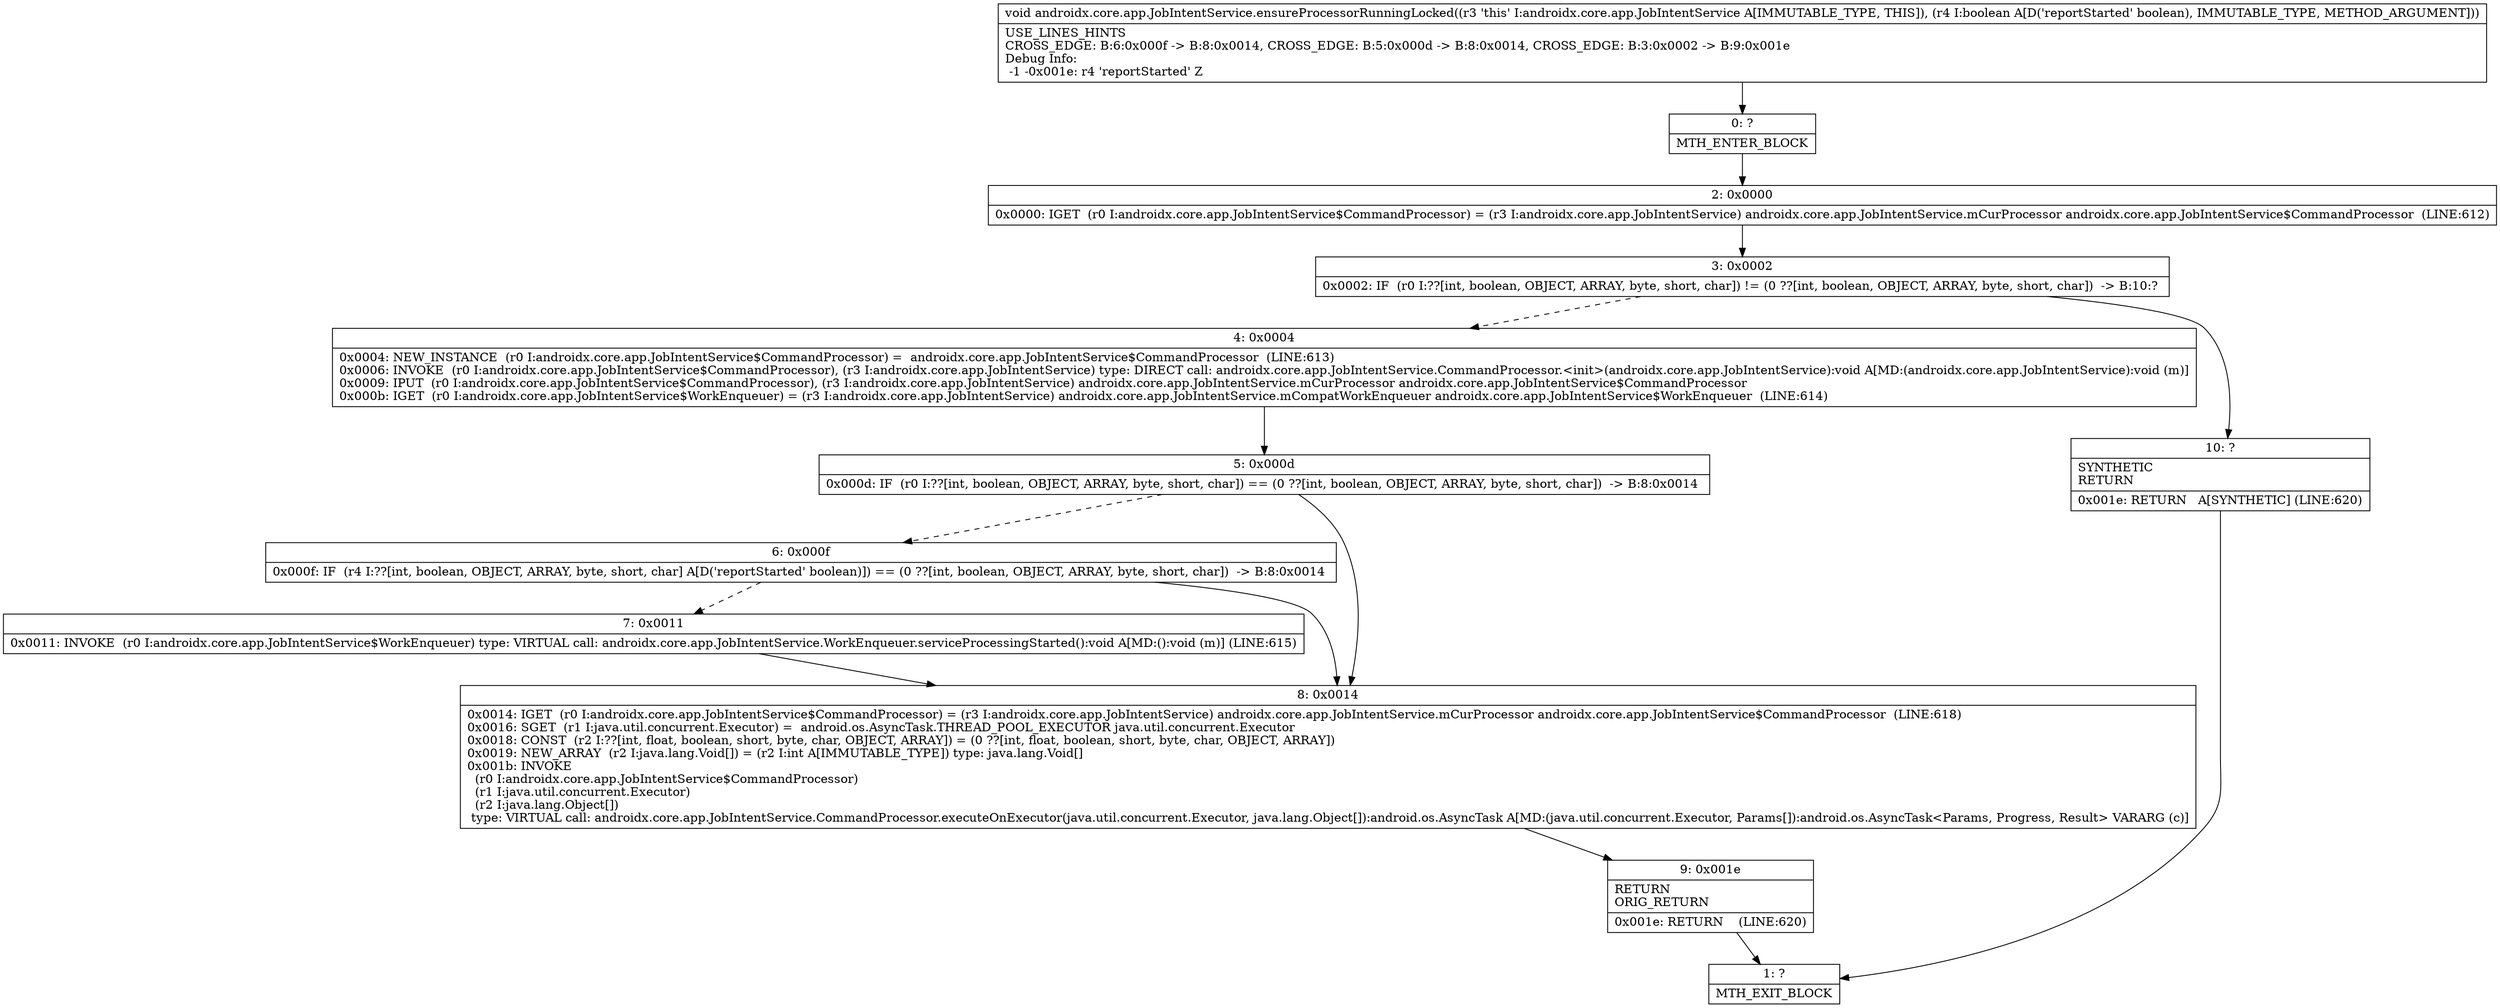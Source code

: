 digraph "CFG forandroidx.core.app.JobIntentService.ensureProcessorRunningLocked(Z)V" {
Node_0 [shape=record,label="{0\:\ ?|MTH_ENTER_BLOCK\l}"];
Node_2 [shape=record,label="{2\:\ 0x0000|0x0000: IGET  (r0 I:androidx.core.app.JobIntentService$CommandProcessor) = (r3 I:androidx.core.app.JobIntentService) androidx.core.app.JobIntentService.mCurProcessor androidx.core.app.JobIntentService$CommandProcessor  (LINE:612)\l}"];
Node_3 [shape=record,label="{3\:\ 0x0002|0x0002: IF  (r0 I:??[int, boolean, OBJECT, ARRAY, byte, short, char]) != (0 ??[int, boolean, OBJECT, ARRAY, byte, short, char])  \-\> B:10:? \l}"];
Node_4 [shape=record,label="{4\:\ 0x0004|0x0004: NEW_INSTANCE  (r0 I:androidx.core.app.JobIntentService$CommandProcessor) =  androidx.core.app.JobIntentService$CommandProcessor  (LINE:613)\l0x0006: INVOKE  (r0 I:androidx.core.app.JobIntentService$CommandProcessor), (r3 I:androidx.core.app.JobIntentService) type: DIRECT call: androidx.core.app.JobIntentService.CommandProcessor.\<init\>(androidx.core.app.JobIntentService):void A[MD:(androidx.core.app.JobIntentService):void (m)]\l0x0009: IPUT  (r0 I:androidx.core.app.JobIntentService$CommandProcessor), (r3 I:androidx.core.app.JobIntentService) androidx.core.app.JobIntentService.mCurProcessor androidx.core.app.JobIntentService$CommandProcessor \l0x000b: IGET  (r0 I:androidx.core.app.JobIntentService$WorkEnqueuer) = (r3 I:androidx.core.app.JobIntentService) androidx.core.app.JobIntentService.mCompatWorkEnqueuer androidx.core.app.JobIntentService$WorkEnqueuer  (LINE:614)\l}"];
Node_5 [shape=record,label="{5\:\ 0x000d|0x000d: IF  (r0 I:??[int, boolean, OBJECT, ARRAY, byte, short, char]) == (0 ??[int, boolean, OBJECT, ARRAY, byte, short, char])  \-\> B:8:0x0014 \l}"];
Node_6 [shape=record,label="{6\:\ 0x000f|0x000f: IF  (r4 I:??[int, boolean, OBJECT, ARRAY, byte, short, char] A[D('reportStarted' boolean)]) == (0 ??[int, boolean, OBJECT, ARRAY, byte, short, char])  \-\> B:8:0x0014 \l}"];
Node_7 [shape=record,label="{7\:\ 0x0011|0x0011: INVOKE  (r0 I:androidx.core.app.JobIntentService$WorkEnqueuer) type: VIRTUAL call: androidx.core.app.JobIntentService.WorkEnqueuer.serviceProcessingStarted():void A[MD:():void (m)] (LINE:615)\l}"];
Node_8 [shape=record,label="{8\:\ 0x0014|0x0014: IGET  (r0 I:androidx.core.app.JobIntentService$CommandProcessor) = (r3 I:androidx.core.app.JobIntentService) androidx.core.app.JobIntentService.mCurProcessor androidx.core.app.JobIntentService$CommandProcessor  (LINE:618)\l0x0016: SGET  (r1 I:java.util.concurrent.Executor) =  android.os.AsyncTask.THREAD_POOL_EXECUTOR java.util.concurrent.Executor \l0x0018: CONST  (r2 I:??[int, float, boolean, short, byte, char, OBJECT, ARRAY]) = (0 ??[int, float, boolean, short, byte, char, OBJECT, ARRAY]) \l0x0019: NEW_ARRAY  (r2 I:java.lang.Void[]) = (r2 I:int A[IMMUTABLE_TYPE]) type: java.lang.Void[] \l0x001b: INVOKE  \l  (r0 I:androidx.core.app.JobIntentService$CommandProcessor)\l  (r1 I:java.util.concurrent.Executor)\l  (r2 I:java.lang.Object[])\l type: VIRTUAL call: androidx.core.app.JobIntentService.CommandProcessor.executeOnExecutor(java.util.concurrent.Executor, java.lang.Object[]):android.os.AsyncTask A[MD:(java.util.concurrent.Executor, Params[]):android.os.AsyncTask\<Params, Progress, Result\> VARARG (c)]\l}"];
Node_9 [shape=record,label="{9\:\ 0x001e|RETURN\lORIG_RETURN\l|0x001e: RETURN    (LINE:620)\l}"];
Node_1 [shape=record,label="{1\:\ ?|MTH_EXIT_BLOCK\l}"];
Node_10 [shape=record,label="{10\:\ ?|SYNTHETIC\lRETURN\l|0x001e: RETURN   A[SYNTHETIC] (LINE:620)\l}"];
MethodNode[shape=record,label="{void androidx.core.app.JobIntentService.ensureProcessorRunningLocked((r3 'this' I:androidx.core.app.JobIntentService A[IMMUTABLE_TYPE, THIS]), (r4 I:boolean A[D('reportStarted' boolean), IMMUTABLE_TYPE, METHOD_ARGUMENT]))  | USE_LINES_HINTS\lCROSS_EDGE: B:6:0x000f \-\> B:8:0x0014, CROSS_EDGE: B:5:0x000d \-\> B:8:0x0014, CROSS_EDGE: B:3:0x0002 \-\> B:9:0x001e\lDebug Info:\l  \-1 \-0x001e: r4 'reportStarted' Z\l}"];
MethodNode -> Node_0;Node_0 -> Node_2;
Node_2 -> Node_3;
Node_3 -> Node_4[style=dashed];
Node_3 -> Node_10;
Node_4 -> Node_5;
Node_5 -> Node_6[style=dashed];
Node_5 -> Node_8;
Node_6 -> Node_7[style=dashed];
Node_6 -> Node_8;
Node_7 -> Node_8;
Node_8 -> Node_9;
Node_9 -> Node_1;
Node_10 -> Node_1;
}

